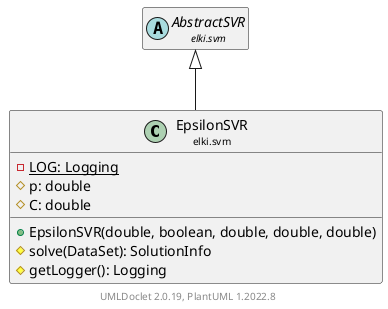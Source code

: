 @startuml
    remove .*\.(Instance|Par|Parameterizer|Factory)$
    set namespaceSeparator none
    hide empty fields
    hide empty methods

    class "<size:14>EpsilonSVR\n<size:10>elki.svm" as elki.svm.EpsilonSVR [[EpsilonSVR.html]] {
        {static} -LOG: Logging
        #p: double
        #C: double
        +EpsilonSVR(double, boolean, double, double, double)
        #solve(DataSet): SolutionInfo
        #getLogger(): Logging
    }

    abstract class "<size:14>AbstractSVR\n<size:10>elki.svm" as elki.svm.AbstractSVR [[AbstractSVR.html]]

    elki.svm.AbstractSVR <|-- elki.svm.EpsilonSVR

    center footer UMLDoclet 2.0.19, PlantUML 1.2022.8
@enduml
